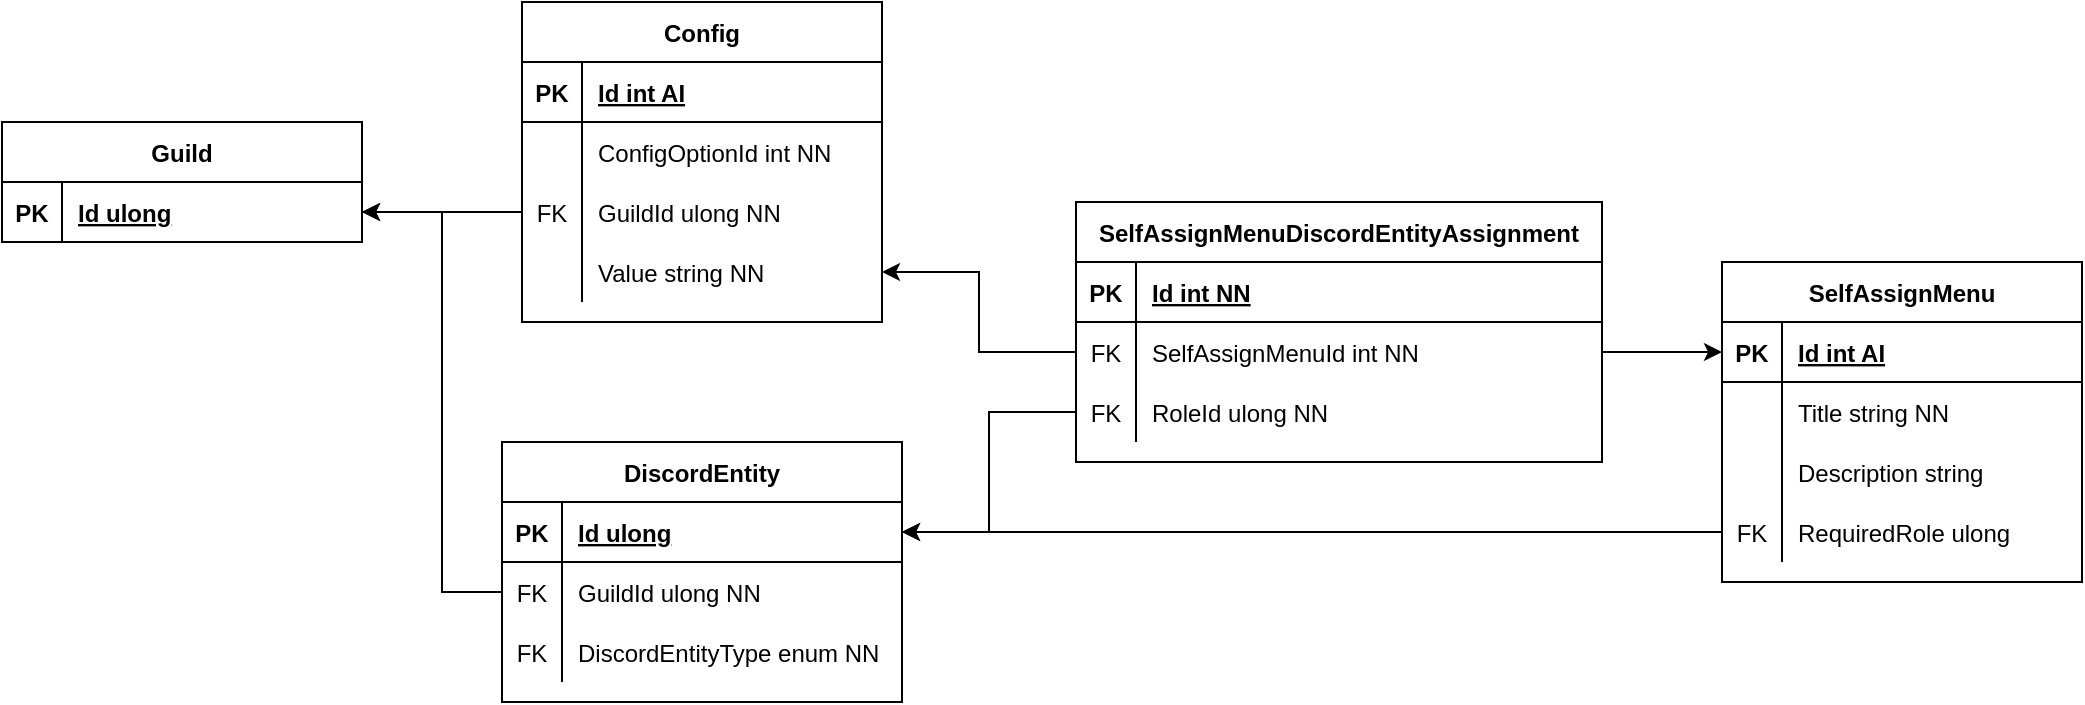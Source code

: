 <mxfile version="17.4.2" type="device"><diagram id="PxPILi505xvLM3nMYWuL" name="Page-1"><mxGraphModel dx="1106" dy="997" grid="1" gridSize="10" guides="1" tooltips="1" connect="1" arrows="1" fold="1" page="1" pageScale="1" pageWidth="827" pageHeight="1169" math="0" shadow="0"><root><mxCell id="0"/><mxCell id="1" parent="0"/><mxCell id="9kSIPz4FLPbEJWa8mITh-1" value="Guild" style="shape=table;startSize=30;container=1;collapsible=1;childLayout=tableLayout;fixedRows=1;rowLines=0;fontStyle=1;align=center;resizeLast=1;" parent="1" vertex="1"><mxGeometry x="80" y="280" width="180" height="60" as="geometry"/></mxCell><mxCell id="9kSIPz4FLPbEJWa8mITh-2" value="" style="shape=partialRectangle;collapsible=0;dropTarget=0;pointerEvents=0;fillColor=none;top=0;left=0;bottom=1;right=0;points=[[0,0.5],[1,0.5]];portConstraint=eastwest;" parent="9kSIPz4FLPbEJWa8mITh-1" vertex="1"><mxGeometry y="30" width="180" height="30" as="geometry"/></mxCell><mxCell id="9kSIPz4FLPbEJWa8mITh-3" value="PK" style="shape=partialRectangle;connectable=0;fillColor=none;top=0;left=0;bottom=0;right=0;fontStyle=1;overflow=hidden;" parent="9kSIPz4FLPbEJWa8mITh-2" vertex="1"><mxGeometry width="30" height="30" as="geometry"><mxRectangle width="30" height="30" as="alternateBounds"/></mxGeometry></mxCell><mxCell id="9kSIPz4FLPbEJWa8mITh-4" value="Id ulong" style="shape=partialRectangle;connectable=0;fillColor=none;top=0;left=0;bottom=0;right=0;align=left;spacingLeft=6;fontStyle=5;overflow=hidden;" parent="9kSIPz4FLPbEJWa8mITh-2" vertex="1"><mxGeometry x="30" width="150" height="30" as="geometry"><mxRectangle width="150" height="30" as="alternateBounds"/></mxGeometry></mxCell><mxCell id="9kSIPz4FLPbEJWa8mITh-14" value="Config" style="shape=table;startSize=30;container=1;collapsible=1;childLayout=tableLayout;fixedRows=1;rowLines=0;fontStyle=1;align=center;resizeLast=1;" parent="1" vertex="1"><mxGeometry x="340" y="220" width="180" height="160" as="geometry"/></mxCell><mxCell id="9kSIPz4FLPbEJWa8mITh-15" value="" style="shape=partialRectangle;collapsible=0;dropTarget=0;pointerEvents=0;fillColor=none;top=0;left=0;bottom=1;right=0;points=[[0,0.5],[1,0.5]];portConstraint=eastwest;" parent="9kSIPz4FLPbEJWa8mITh-14" vertex="1"><mxGeometry y="30" width="180" height="30" as="geometry"/></mxCell><mxCell id="9kSIPz4FLPbEJWa8mITh-16" value="PK" style="shape=partialRectangle;connectable=0;fillColor=none;top=0;left=0;bottom=0;right=0;fontStyle=1;overflow=hidden;" parent="9kSIPz4FLPbEJWa8mITh-15" vertex="1"><mxGeometry width="30" height="30" as="geometry"><mxRectangle width="30" height="30" as="alternateBounds"/></mxGeometry></mxCell><mxCell id="9kSIPz4FLPbEJWa8mITh-17" value="Id int AI" style="shape=partialRectangle;connectable=0;fillColor=none;top=0;left=0;bottom=0;right=0;align=left;spacingLeft=6;fontStyle=5;overflow=hidden;" parent="9kSIPz4FLPbEJWa8mITh-15" vertex="1"><mxGeometry x="30" width="150" height="30" as="geometry"><mxRectangle width="150" height="30" as="alternateBounds"/></mxGeometry></mxCell><mxCell id="9kSIPz4FLPbEJWa8mITh-18" value="" style="shape=partialRectangle;collapsible=0;dropTarget=0;pointerEvents=0;fillColor=none;top=0;left=0;bottom=0;right=0;points=[[0,0.5],[1,0.5]];portConstraint=eastwest;" parent="9kSIPz4FLPbEJWa8mITh-14" vertex="1"><mxGeometry y="60" width="180" height="30" as="geometry"/></mxCell><mxCell id="9kSIPz4FLPbEJWa8mITh-19" value="" style="shape=partialRectangle;connectable=0;fillColor=none;top=0;left=0;bottom=0;right=0;editable=1;overflow=hidden;" parent="9kSIPz4FLPbEJWa8mITh-18" vertex="1"><mxGeometry width="30" height="30" as="geometry"><mxRectangle width="30" height="30" as="alternateBounds"/></mxGeometry></mxCell><mxCell id="9kSIPz4FLPbEJWa8mITh-20" value="ConfigOptionId int NN" style="shape=partialRectangle;connectable=0;fillColor=none;top=0;left=0;bottom=0;right=0;align=left;spacingLeft=6;overflow=hidden;" parent="9kSIPz4FLPbEJWa8mITh-18" vertex="1"><mxGeometry x="30" width="150" height="30" as="geometry"><mxRectangle width="150" height="30" as="alternateBounds"/></mxGeometry></mxCell><mxCell id="9kSIPz4FLPbEJWa8mITh-21" value="" style="shape=partialRectangle;collapsible=0;dropTarget=0;pointerEvents=0;fillColor=none;top=0;left=0;bottom=0;right=0;points=[[0,0.5],[1,0.5]];portConstraint=eastwest;" parent="9kSIPz4FLPbEJWa8mITh-14" vertex="1"><mxGeometry y="90" width="180" height="30" as="geometry"/></mxCell><mxCell id="9kSIPz4FLPbEJWa8mITh-22" value="FK" style="shape=partialRectangle;connectable=0;fillColor=none;top=0;left=0;bottom=0;right=0;editable=1;overflow=hidden;" parent="9kSIPz4FLPbEJWa8mITh-21" vertex="1"><mxGeometry width="30" height="30" as="geometry"><mxRectangle width="30" height="30" as="alternateBounds"/></mxGeometry></mxCell><mxCell id="9kSIPz4FLPbEJWa8mITh-23" value="GuildId ulong NN" style="shape=partialRectangle;connectable=0;fillColor=none;top=0;left=0;bottom=0;right=0;align=left;spacingLeft=6;overflow=hidden;" parent="9kSIPz4FLPbEJWa8mITh-21" vertex="1"><mxGeometry x="30" width="150" height="30" as="geometry"><mxRectangle width="150" height="30" as="alternateBounds"/></mxGeometry></mxCell><mxCell id="9kSIPz4FLPbEJWa8mITh-24" value="" style="shape=partialRectangle;collapsible=0;dropTarget=0;pointerEvents=0;fillColor=none;top=0;left=0;bottom=0;right=0;points=[[0,0.5],[1,0.5]];portConstraint=eastwest;" parent="9kSIPz4FLPbEJWa8mITh-14" vertex="1"><mxGeometry y="120" width="180" height="30" as="geometry"/></mxCell><mxCell id="9kSIPz4FLPbEJWa8mITh-25" value="" style="shape=partialRectangle;connectable=0;fillColor=none;top=0;left=0;bottom=0;right=0;editable=1;overflow=hidden;" parent="9kSIPz4FLPbEJWa8mITh-24" vertex="1"><mxGeometry width="30" height="30" as="geometry"><mxRectangle width="30" height="30" as="alternateBounds"/></mxGeometry></mxCell><mxCell id="9kSIPz4FLPbEJWa8mITh-26" value="Value string NN" style="shape=partialRectangle;connectable=0;fillColor=none;top=0;left=0;bottom=0;right=0;align=left;spacingLeft=6;overflow=hidden;" parent="9kSIPz4FLPbEJWa8mITh-24" vertex="1"><mxGeometry x="30" width="150" height="30" as="geometry"><mxRectangle width="150" height="30" as="alternateBounds"/></mxGeometry></mxCell><mxCell id="9kSIPz4FLPbEJWa8mITh-27" style="edgeStyle=orthogonalEdgeStyle;rounded=0;orthogonalLoop=1;jettySize=auto;html=1;exitX=0;exitY=0.5;exitDx=0;exitDy=0;" parent="1" source="9kSIPz4FLPbEJWa8mITh-21" target="9kSIPz4FLPbEJWa8mITh-2" edge="1"><mxGeometry relative="1" as="geometry"/></mxCell><mxCell id="9kSIPz4FLPbEJWa8mITh-49" value="DiscordEntity" style="shape=table;startSize=30;container=1;collapsible=1;childLayout=tableLayout;fixedRows=1;rowLines=0;fontStyle=1;align=center;resizeLast=1;" parent="1" vertex="1"><mxGeometry x="330" y="440" width="200" height="130" as="geometry"/></mxCell><mxCell id="9kSIPz4FLPbEJWa8mITh-50" value="" style="shape=partialRectangle;collapsible=0;dropTarget=0;pointerEvents=0;fillColor=none;top=0;left=0;bottom=1;right=0;points=[[0,0.5],[1,0.5]];portConstraint=eastwest;" parent="9kSIPz4FLPbEJWa8mITh-49" vertex="1"><mxGeometry y="30" width="200" height="30" as="geometry"/></mxCell><mxCell id="9kSIPz4FLPbEJWa8mITh-51" value="PK" style="shape=partialRectangle;connectable=0;fillColor=none;top=0;left=0;bottom=0;right=0;fontStyle=1;overflow=hidden;" parent="9kSIPz4FLPbEJWa8mITh-50" vertex="1"><mxGeometry width="30" height="30" as="geometry"><mxRectangle width="30" height="30" as="alternateBounds"/></mxGeometry></mxCell><mxCell id="9kSIPz4FLPbEJWa8mITh-52" value="Id ulong" style="shape=partialRectangle;connectable=0;fillColor=none;top=0;left=0;bottom=0;right=0;align=left;spacingLeft=6;fontStyle=5;overflow=hidden;" parent="9kSIPz4FLPbEJWa8mITh-50" vertex="1"><mxGeometry x="30" width="170" height="30" as="geometry"><mxRectangle width="170" height="30" as="alternateBounds"/></mxGeometry></mxCell><mxCell id="9kSIPz4FLPbEJWa8mITh-53" value="" style="shape=partialRectangle;collapsible=0;dropTarget=0;pointerEvents=0;fillColor=none;top=0;left=0;bottom=0;right=0;points=[[0,0.5],[1,0.5]];portConstraint=eastwest;" parent="9kSIPz4FLPbEJWa8mITh-49" vertex="1"><mxGeometry y="60" width="200" height="30" as="geometry"/></mxCell><mxCell id="9kSIPz4FLPbEJWa8mITh-54" value="FK" style="shape=partialRectangle;connectable=0;fillColor=none;top=0;left=0;bottom=0;right=0;editable=1;overflow=hidden;" parent="9kSIPz4FLPbEJWa8mITh-53" vertex="1"><mxGeometry width="30" height="30" as="geometry"><mxRectangle width="30" height="30" as="alternateBounds"/></mxGeometry></mxCell><mxCell id="9kSIPz4FLPbEJWa8mITh-55" value="GuildId ulong NN" style="shape=partialRectangle;connectable=0;fillColor=none;top=0;left=0;bottom=0;right=0;align=left;spacingLeft=6;overflow=hidden;" parent="9kSIPz4FLPbEJWa8mITh-53" vertex="1"><mxGeometry x="30" width="170" height="30" as="geometry"><mxRectangle width="170" height="30" as="alternateBounds"/></mxGeometry></mxCell><mxCell id="9kSIPz4FLPbEJWa8mITh-153" value="" style="shape=partialRectangle;collapsible=0;dropTarget=0;pointerEvents=0;fillColor=none;top=0;left=0;bottom=0;right=0;points=[[0,0.5],[1,0.5]];portConstraint=eastwest;" parent="9kSIPz4FLPbEJWa8mITh-49" vertex="1"><mxGeometry y="90" width="200" height="30" as="geometry"/></mxCell><mxCell id="9kSIPz4FLPbEJWa8mITh-154" value="FK" style="shape=partialRectangle;connectable=0;fillColor=none;top=0;left=0;bottom=0;right=0;editable=1;overflow=hidden;" parent="9kSIPz4FLPbEJWa8mITh-153" vertex="1"><mxGeometry width="30" height="30" as="geometry"><mxRectangle width="30" height="30" as="alternateBounds"/></mxGeometry></mxCell><mxCell id="9kSIPz4FLPbEJWa8mITh-155" value="DiscordEntityType enum NN" style="shape=partialRectangle;connectable=0;fillColor=none;top=0;left=0;bottom=0;right=0;align=left;spacingLeft=6;overflow=hidden;" parent="9kSIPz4FLPbEJWa8mITh-153" vertex="1"><mxGeometry x="30" width="170" height="30" as="geometry"><mxRectangle width="170" height="30" as="alternateBounds"/></mxGeometry></mxCell><mxCell id="9kSIPz4FLPbEJWa8mITh-62" style="edgeStyle=orthogonalEdgeStyle;rounded=0;orthogonalLoop=1;jettySize=auto;html=1;exitX=0;exitY=0.5;exitDx=0;exitDy=0;" parent="1" source="9kSIPz4FLPbEJWa8mITh-53" target="9kSIPz4FLPbEJWa8mITh-2" edge="1"><mxGeometry relative="1" as="geometry"><Array as="points"><mxPoint x="300" y="515"/><mxPoint x="300" y="325"/></Array></mxGeometry></mxCell><mxCell id="9kSIPz4FLPbEJWa8mITh-63" value="SelfAssignMenu" style="shape=table;startSize=30;container=1;collapsible=1;childLayout=tableLayout;fixedRows=1;rowLines=0;fontStyle=1;align=center;resizeLast=1;" parent="1" vertex="1"><mxGeometry x="940" y="350" width="180" height="160" as="geometry"/></mxCell><mxCell id="9kSIPz4FLPbEJWa8mITh-64" value="" style="shape=partialRectangle;collapsible=0;dropTarget=0;pointerEvents=0;fillColor=none;top=0;left=0;bottom=1;right=0;points=[[0,0.5],[1,0.5]];portConstraint=eastwest;" parent="9kSIPz4FLPbEJWa8mITh-63" vertex="1"><mxGeometry y="30" width="180" height="30" as="geometry"/></mxCell><mxCell id="9kSIPz4FLPbEJWa8mITh-65" value="PK" style="shape=partialRectangle;connectable=0;fillColor=none;top=0;left=0;bottom=0;right=0;fontStyle=1;overflow=hidden;" parent="9kSIPz4FLPbEJWa8mITh-64" vertex="1"><mxGeometry width="30" height="30" as="geometry"><mxRectangle width="30" height="30" as="alternateBounds"/></mxGeometry></mxCell><mxCell id="9kSIPz4FLPbEJWa8mITh-66" value="Id int AI" style="shape=partialRectangle;connectable=0;fillColor=none;top=0;left=0;bottom=0;right=0;align=left;spacingLeft=6;fontStyle=5;overflow=hidden;" parent="9kSIPz4FLPbEJWa8mITh-64" vertex="1"><mxGeometry x="30" width="150" height="30" as="geometry"><mxRectangle width="150" height="30" as="alternateBounds"/></mxGeometry></mxCell><mxCell id="9kSIPz4FLPbEJWa8mITh-67" value="" style="shape=partialRectangle;collapsible=0;dropTarget=0;pointerEvents=0;fillColor=none;top=0;left=0;bottom=0;right=0;points=[[0,0.5],[1,0.5]];portConstraint=eastwest;" parent="9kSIPz4FLPbEJWa8mITh-63" vertex="1"><mxGeometry y="60" width="180" height="30" as="geometry"/></mxCell><mxCell id="9kSIPz4FLPbEJWa8mITh-68" value="" style="shape=partialRectangle;connectable=0;fillColor=none;top=0;left=0;bottom=0;right=0;editable=1;overflow=hidden;" parent="9kSIPz4FLPbEJWa8mITh-67" vertex="1"><mxGeometry width="30" height="30" as="geometry"><mxRectangle width="30" height="30" as="alternateBounds"/></mxGeometry></mxCell><mxCell id="9kSIPz4FLPbEJWa8mITh-69" value="Title string NN" style="shape=partialRectangle;connectable=0;fillColor=none;top=0;left=0;bottom=0;right=0;align=left;spacingLeft=6;overflow=hidden;" parent="9kSIPz4FLPbEJWa8mITh-67" vertex="1"><mxGeometry x="30" width="150" height="30" as="geometry"><mxRectangle width="150" height="30" as="alternateBounds"/></mxGeometry></mxCell><mxCell id="9kSIPz4FLPbEJWa8mITh-70" value="" style="shape=partialRectangle;collapsible=0;dropTarget=0;pointerEvents=0;fillColor=none;top=0;left=0;bottom=0;right=0;points=[[0,0.5],[1,0.5]];portConstraint=eastwest;" parent="9kSIPz4FLPbEJWa8mITh-63" vertex="1"><mxGeometry y="90" width="180" height="30" as="geometry"/></mxCell><mxCell id="9kSIPz4FLPbEJWa8mITh-71" value="" style="shape=partialRectangle;connectable=0;fillColor=none;top=0;left=0;bottom=0;right=0;editable=1;overflow=hidden;" parent="9kSIPz4FLPbEJWa8mITh-70" vertex="1"><mxGeometry width="30" height="30" as="geometry"><mxRectangle width="30" height="30" as="alternateBounds"/></mxGeometry></mxCell><mxCell id="9kSIPz4FLPbEJWa8mITh-72" value="Description string" style="shape=partialRectangle;connectable=0;fillColor=none;top=0;left=0;bottom=0;right=0;align=left;spacingLeft=6;overflow=hidden;" parent="9kSIPz4FLPbEJWa8mITh-70" vertex="1"><mxGeometry x="30" width="150" height="30" as="geometry"><mxRectangle width="150" height="30" as="alternateBounds"/></mxGeometry></mxCell><mxCell id="9kSIPz4FLPbEJWa8mITh-73" value="" style="shape=partialRectangle;collapsible=0;dropTarget=0;pointerEvents=0;fillColor=none;top=0;left=0;bottom=0;right=0;points=[[0,0.5],[1,0.5]];portConstraint=eastwest;" parent="9kSIPz4FLPbEJWa8mITh-63" vertex="1"><mxGeometry y="120" width="180" height="30" as="geometry"/></mxCell><mxCell id="9kSIPz4FLPbEJWa8mITh-74" value="FK" style="shape=partialRectangle;connectable=0;fillColor=none;top=0;left=0;bottom=0;right=0;editable=1;overflow=hidden;" parent="9kSIPz4FLPbEJWa8mITh-73" vertex="1"><mxGeometry width="30" height="30" as="geometry"><mxRectangle width="30" height="30" as="alternateBounds"/></mxGeometry></mxCell><mxCell id="9kSIPz4FLPbEJWa8mITh-75" value="RequiredRole ulong" style="shape=partialRectangle;connectable=0;fillColor=none;top=0;left=0;bottom=0;right=0;align=left;spacingLeft=6;overflow=hidden;" parent="9kSIPz4FLPbEJWa8mITh-73" vertex="1"><mxGeometry x="30" width="150" height="30" as="geometry"><mxRectangle width="150" height="30" as="alternateBounds"/></mxGeometry></mxCell><mxCell id="9kSIPz4FLPbEJWa8mITh-76" style="edgeStyle=orthogonalEdgeStyle;rounded=0;orthogonalLoop=1;jettySize=auto;html=1;exitX=0;exitY=0.5;exitDx=0;exitDy=0;" parent="1" source="9kSIPz4FLPbEJWa8mITh-73" target="9kSIPz4FLPbEJWa8mITh-50" edge="1"><mxGeometry relative="1" as="geometry"/></mxCell><mxCell id="9kSIPz4FLPbEJWa8mITh-77" value="SelfAssignMenuDiscordEntityAssignment" style="shape=table;startSize=30;container=1;collapsible=1;childLayout=tableLayout;fixedRows=1;rowLines=0;fontStyle=1;align=center;resizeLast=1;" parent="1" vertex="1"><mxGeometry x="617" y="320" width="263" height="130" as="geometry"/></mxCell><mxCell id="9kSIPz4FLPbEJWa8mITh-78" value="" style="shape=partialRectangle;collapsible=0;dropTarget=0;pointerEvents=0;fillColor=none;top=0;left=0;bottom=1;right=0;points=[[0,0.5],[1,0.5]];portConstraint=eastwest;" parent="9kSIPz4FLPbEJWa8mITh-77" vertex="1"><mxGeometry y="30" width="263" height="30" as="geometry"/></mxCell><mxCell id="9kSIPz4FLPbEJWa8mITh-79" value="PK" style="shape=partialRectangle;connectable=0;fillColor=none;top=0;left=0;bottom=0;right=0;fontStyle=1;overflow=hidden;" parent="9kSIPz4FLPbEJWa8mITh-78" vertex="1"><mxGeometry width="30" height="30" as="geometry"><mxRectangle width="30" height="30" as="alternateBounds"/></mxGeometry></mxCell><mxCell id="9kSIPz4FLPbEJWa8mITh-80" value="Id int NN" style="shape=partialRectangle;connectable=0;fillColor=none;top=0;left=0;bottom=0;right=0;align=left;spacingLeft=6;fontStyle=5;overflow=hidden;" parent="9kSIPz4FLPbEJWa8mITh-78" vertex="1"><mxGeometry x="30" width="233" height="30" as="geometry"><mxRectangle width="233" height="30" as="alternateBounds"/></mxGeometry></mxCell><mxCell id="9kSIPz4FLPbEJWa8mITh-81" value="" style="shape=partialRectangle;collapsible=0;dropTarget=0;pointerEvents=0;fillColor=none;top=0;left=0;bottom=0;right=0;points=[[0,0.5],[1,0.5]];portConstraint=eastwest;" parent="9kSIPz4FLPbEJWa8mITh-77" vertex="1"><mxGeometry y="60" width="263" height="30" as="geometry"/></mxCell><mxCell id="9kSIPz4FLPbEJWa8mITh-82" value="FK" style="shape=partialRectangle;connectable=0;fillColor=none;top=0;left=0;bottom=0;right=0;editable=1;overflow=hidden;" parent="9kSIPz4FLPbEJWa8mITh-81" vertex="1"><mxGeometry width="30" height="30" as="geometry"><mxRectangle width="30" height="30" as="alternateBounds"/></mxGeometry></mxCell><mxCell id="9kSIPz4FLPbEJWa8mITh-83" value="SelfAssignMenuId int NN" style="shape=partialRectangle;connectable=0;fillColor=none;top=0;left=0;bottom=0;right=0;align=left;spacingLeft=6;overflow=hidden;" parent="9kSIPz4FLPbEJWa8mITh-81" vertex="1"><mxGeometry x="30" width="233" height="30" as="geometry"><mxRectangle width="233" height="30" as="alternateBounds"/></mxGeometry></mxCell><mxCell id="9kSIPz4FLPbEJWa8mITh-84" value="" style="shape=partialRectangle;collapsible=0;dropTarget=0;pointerEvents=0;fillColor=none;top=0;left=0;bottom=0;right=0;points=[[0,0.5],[1,0.5]];portConstraint=eastwest;" parent="9kSIPz4FLPbEJWa8mITh-77" vertex="1"><mxGeometry y="90" width="263" height="30" as="geometry"/></mxCell><mxCell id="9kSIPz4FLPbEJWa8mITh-85" value="FK" style="shape=partialRectangle;connectable=0;fillColor=none;top=0;left=0;bottom=0;right=0;editable=1;overflow=hidden;" parent="9kSIPz4FLPbEJWa8mITh-84" vertex="1"><mxGeometry width="30" height="30" as="geometry"><mxRectangle width="30" height="30" as="alternateBounds"/></mxGeometry></mxCell><mxCell id="9kSIPz4FLPbEJWa8mITh-86" value="RoleId ulong NN" style="shape=partialRectangle;connectable=0;fillColor=none;top=0;left=0;bottom=0;right=0;align=left;spacingLeft=6;overflow=hidden;" parent="9kSIPz4FLPbEJWa8mITh-84" vertex="1"><mxGeometry x="30" width="233" height="30" as="geometry"><mxRectangle width="233" height="30" as="alternateBounds"/></mxGeometry></mxCell><mxCell id="9kSIPz4FLPbEJWa8mITh-90" style="edgeStyle=orthogonalEdgeStyle;rounded=0;orthogonalLoop=1;jettySize=auto;html=1;exitX=1;exitY=0.5;exitDx=0;exitDy=0;" parent="1" source="9kSIPz4FLPbEJWa8mITh-81" target="9kSIPz4FLPbEJWa8mITh-64" edge="1"><mxGeometry relative="1" as="geometry"/></mxCell><mxCell id="9kSIPz4FLPbEJWa8mITh-91" style="edgeStyle=orthogonalEdgeStyle;rounded=0;orthogonalLoop=1;jettySize=auto;html=1;exitX=0;exitY=0.5;exitDx=0;exitDy=0;" parent="1" source="9kSIPz4FLPbEJWa8mITh-84" target="9kSIPz4FLPbEJWa8mITh-50" edge="1"><mxGeometry relative="1" as="geometry"/></mxCell><mxCell id="J4o0pb2wGjVYqSE42mrX-1" value="" style="edgeStyle=orthogonalEdgeStyle;rounded=0;orthogonalLoop=1;jettySize=auto;html=1;" edge="1" parent="1" source="9kSIPz4FLPbEJWa8mITh-81" target="9kSIPz4FLPbEJWa8mITh-24"><mxGeometry relative="1" as="geometry"/></mxCell></root></mxGraphModel></diagram></mxfile>
